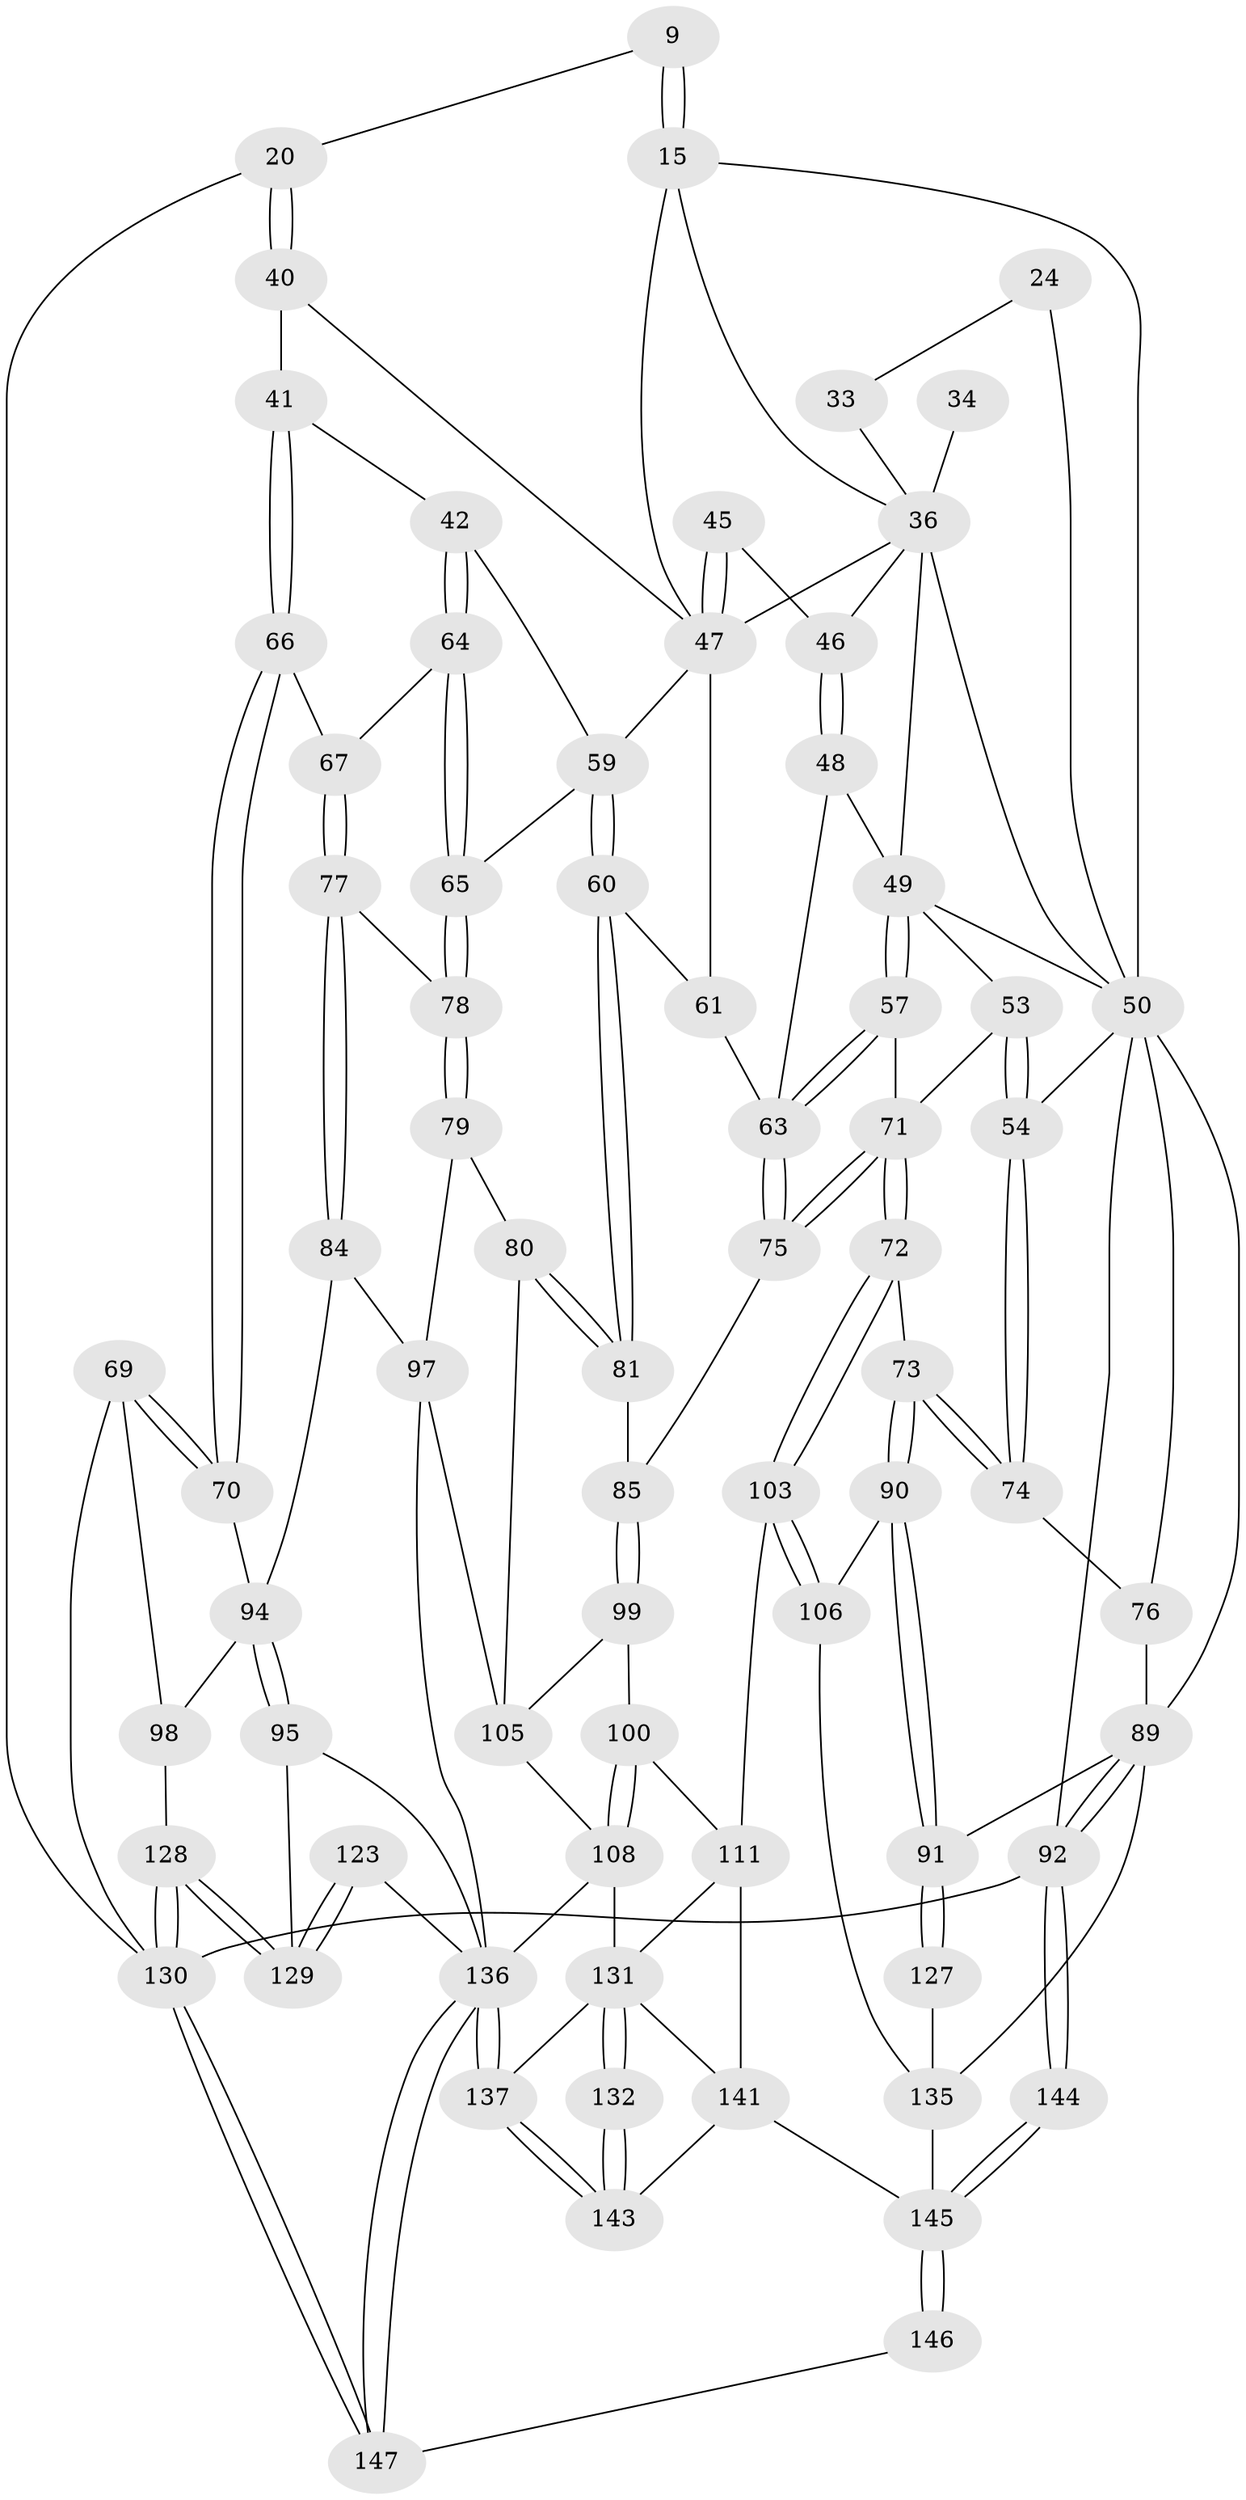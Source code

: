 // original degree distribution, {3: 0.013605442176870748, 5: 0.6122448979591837, 4: 0.19727891156462585, 6: 0.17687074829931973}
// Generated by graph-tools (version 1.1) at 2025/01/03/09/25 05:01:48]
// undirected, 73 vertices, 167 edges
graph export_dot {
graph [start="1"]
  node [color=gray90,style=filled];
  9 [pos="+0.7499565305515209+0.051402359488281334"];
  15 [pos="+0.6863075701666793+0.12350735617802676",super="+10+6"];
  20 [pos="+1+0.24968264510531402",super="+19"];
  24 [pos="+0.25369714855786335+0.1288935104731615",super="+18"];
  33 [pos="+0.3297587454801348+0.11404574692427535"];
  34 [pos="+0.5062496031324492+0.1453622352631094"];
  36 [pos="+0.5326093007242304+0.1333620400297802",super="+12+35"];
  40 [pos="+0.9916851525348347+0.25134539532348343",super="+23"];
  41 [pos="+0.8161899386374188+0.31251499497255547"];
  42 [pos="+0.7651289087903458+0.299560093747129"];
  45 [pos="+0.5402702959558605+0.26253740284901905"];
  46 [pos="+0.48839629575980936+0.23999618832989303"];
  47 [pos="+0.5804431137422842+0.30185489160879303",super="+44+29+37"];
  48 [pos="+0.4108753989017166+0.334246901997751"];
  49 [pos="+0.3877202303628165+0.3365131270771456",super="+38+39"];
  50 [pos="+0.019211379442862307+0.3528243745622636",super="+26+27+16"];
  53 [pos="+0.2248549534851784+0.3177375395210515"];
  54 [pos="+0.12979913160383202+0.38656080210343313"];
  57 [pos="+0.37038289430044147+0.36296734261877867"];
  59 [pos="+0.6674221023076781+0.42766562331038777",super="+43"];
  60 [pos="+0.5876649279718907+0.4451120354511034"];
  61 [pos="+0.5797167747898676+0.4348485587566034",super="+55"];
  63 [pos="+0.4106609923604865+0.5014988608329123",super="+62+56"];
  64 [pos="+0.7344841992240579+0.45393761623321066"];
  65 [pos="+0.720932201077414+0.45925330475179627"];
  66 [pos="+0.8348027401419479+0.4503226053369364"];
  67 [pos="+0.7770341638379705+0.4593627390157123"];
  69 [pos="+1+0.524524144400879"];
  70 [pos="+0.8827205777358789+0.5012389048387526"];
  71 [pos="+0.2790576142576978+0.5245927451946198",super="+58"];
  72 [pos="+0.2728515406885927+0.5287011186001376"];
  73 [pos="+0.185144722311304+0.49871003115030477"];
  74 [pos="+0.17853030500899042+0.4940045740123225"];
  75 [pos="+0.402351992697313+0.520277189952571"];
  76 [pos="+0.0734077253401651+0.5273290483332407",super="+51"];
  77 [pos="+0.7593923602212092+0.5406229860401371"];
  78 [pos="+0.709921330009879+0.518227031551181"];
  79 [pos="+0.6379878137919248+0.5632156754235809"];
  80 [pos="+0.6094412805000461+0.5527442276582282"];
  81 [pos="+0.5891506655072735+0.5022628410445463"];
  84 [pos="+0.782498880687857+0.5611336084746483"];
  85 [pos="+0.4169718132535081+0.5356100561420133"];
  89 [pos="+0+0.6987717730306013",super="+88+87+52+30"];
  90 [pos="+0.07970249042330206+0.6787807215376883"];
  91 [pos="+0.014932128889595176+0.6776856871700031"];
  92 [pos="+0+1",super="+2"];
  94 [pos="+0.8198920920310622+0.6628431887122996",super="+83+82"];
  95 [pos="+0.7374541103283543+0.7009097295976108"];
  97 [pos="+0.7026705241674435+0.6516063969131415",super="+86"];
  98 [pos="+0.8538703252459451+0.6711146902834529",super="+93"];
  99 [pos="+0.43800257403155984+0.5793493912909761"];
  100 [pos="+0.43687908682781174+0.5874106951679463"];
  103 [pos="+0.25863423889615983+0.6466910525899409"];
  105 [pos="+0.5523749629880894+0.6812581439875978",super="+104"];
  106 [pos="+0.16944042076622853+0.7026771686971097"];
  108 [pos="+0.4824856746212489+0.731874716255332",super="+107"];
  111 [pos="+0.39614852148350227+0.7251242141232966",super="+102"];
  123 [pos="+0.7756872087352346+0.877861481967056"];
  127 [pos="+0.09744192978132063+0.8203633359787198"];
  128 [pos="+1+1",super="+115+112"];
  129 [pos="+1+1",super="+113+114"];
  130 [pos="+1+1",super="+21+68"];
  131 [pos="+0.461061333104695+0.8823246739214572",super="+110+125"];
  132 [pos="+0.4512389978130745+0.8990552835980099"];
  135 [pos="+0.09132553143738381+0.871491829824234",super="+134"];
  136 [pos="+0.5583872808087819+1",super="+124+116+117"];
  137 [pos="+0.5556906801121897+1",super="+133"];
  141 [pos="+0.32537751488637356+0.9355424630597593",super="+126+119+118"];
  143 [pos="+0.4751247099443961+0.9713139153233494"];
  144 [pos="+0+1"];
  145 [pos="+0.13620068837678323+1",super="+139+140+142"];
  146 [pos="+0.20585535382875905+1"];
  147 [pos="+0.557376455606401+1"];
  9 -- 15 [weight=2];
  9 -- 15;
  9 -- 20;
  15 -- 36;
  15 -- 50;
  15 -- 47;
  20 -- 40 [weight=3];
  20 -- 40;
  20 -- 130 [weight=2];
  24 -- 33 [weight=2];
  24 -- 50 [weight=3];
  33 -- 36;
  34 -- 36 [weight=3];
  36 -- 47;
  36 -- 50;
  36 -- 46;
  36 -- 49;
  40 -- 41;
  40 -- 47;
  41 -- 42;
  41 -- 66;
  41 -- 66;
  42 -- 64;
  42 -- 64;
  42 -- 59;
  45 -- 46;
  45 -- 47 [weight=2];
  45 -- 47;
  46 -- 48;
  46 -- 48;
  47 -- 61;
  47 -- 59;
  48 -- 49;
  48 -- 63;
  49 -- 57;
  49 -- 57;
  49 -- 50;
  49 -- 53;
  50 -- 54;
  50 -- 76;
  50 -- 89;
  50 -- 92;
  53 -- 54;
  53 -- 54;
  53 -- 71;
  54 -- 74;
  54 -- 74;
  57 -- 63;
  57 -- 63;
  57 -- 71;
  59 -- 60;
  59 -- 60;
  59 -- 65;
  60 -- 61;
  60 -- 81;
  60 -- 81;
  61 -- 63 [weight=2];
  63 -- 75;
  63 -- 75;
  64 -- 65;
  64 -- 65;
  64 -- 67;
  65 -- 78;
  65 -- 78;
  66 -- 67;
  66 -- 70;
  66 -- 70;
  67 -- 77;
  67 -- 77;
  69 -- 70;
  69 -- 70;
  69 -- 98;
  69 -- 130;
  70 -- 94;
  71 -- 72;
  71 -- 72;
  71 -- 75;
  71 -- 75;
  72 -- 73;
  72 -- 103;
  72 -- 103;
  73 -- 74;
  73 -- 74;
  73 -- 90;
  73 -- 90;
  74 -- 76;
  75 -- 85;
  76 -- 89 [weight=2];
  77 -- 78;
  77 -- 84;
  77 -- 84;
  78 -- 79;
  78 -- 79;
  79 -- 80;
  79 -- 97;
  80 -- 81;
  80 -- 81;
  80 -- 105;
  81 -- 85;
  84 -- 94;
  84 -- 97;
  85 -- 99;
  85 -- 99;
  89 -- 92 [weight=2];
  89 -- 92;
  89 -- 135;
  89 -- 91;
  90 -- 91;
  90 -- 91;
  90 -- 106;
  91 -- 127;
  91 -- 127;
  92 -- 144;
  92 -- 144;
  92 -- 130 [weight=2];
  94 -- 95;
  94 -- 95;
  94 -- 98 [weight=2];
  95 -- 129;
  95 -- 136;
  97 -- 105;
  97 -- 136;
  98 -- 128;
  99 -- 100;
  99 -- 105;
  100 -- 108;
  100 -- 108;
  100 -- 111;
  103 -- 106;
  103 -- 106;
  103 -- 111;
  105 -- 108;
  106 -- 135;
  108 -- 136;
  108 -- 131;
  111 -- 141 [weight=2];
  111 -- 131;
  123 -- 129 [weight=2];
  123 -- 129;
  123 -- 136;
  127 -- 135 [weight=2];
  128 -- 129 [weight=2];
  128 -- 129;
  128 -- 130 [weight=2];
  128 -- 130;
  130 -- 147;
  130 -- 147;
  131 -- 132 [weight=2];
  131 -- 132;
  131 -- 137;
  131 -- 141;
  132 -- 143;
  132 -- 143;
  135 -- 145 [weight=2];
  136 -- 137 [weight=2];
  136 -- 137;
  136 -- 147;
  136 -- 147;
  137 -- 143;
  137 -- 143;
  141 -- 143;
  141 -- 145 [weight=2];
  144 -- 145 [weight=2];
  144 -- 145;
  145 -- 146 [weight=2];
  145 -- 146;
  146 -- 147;
}
